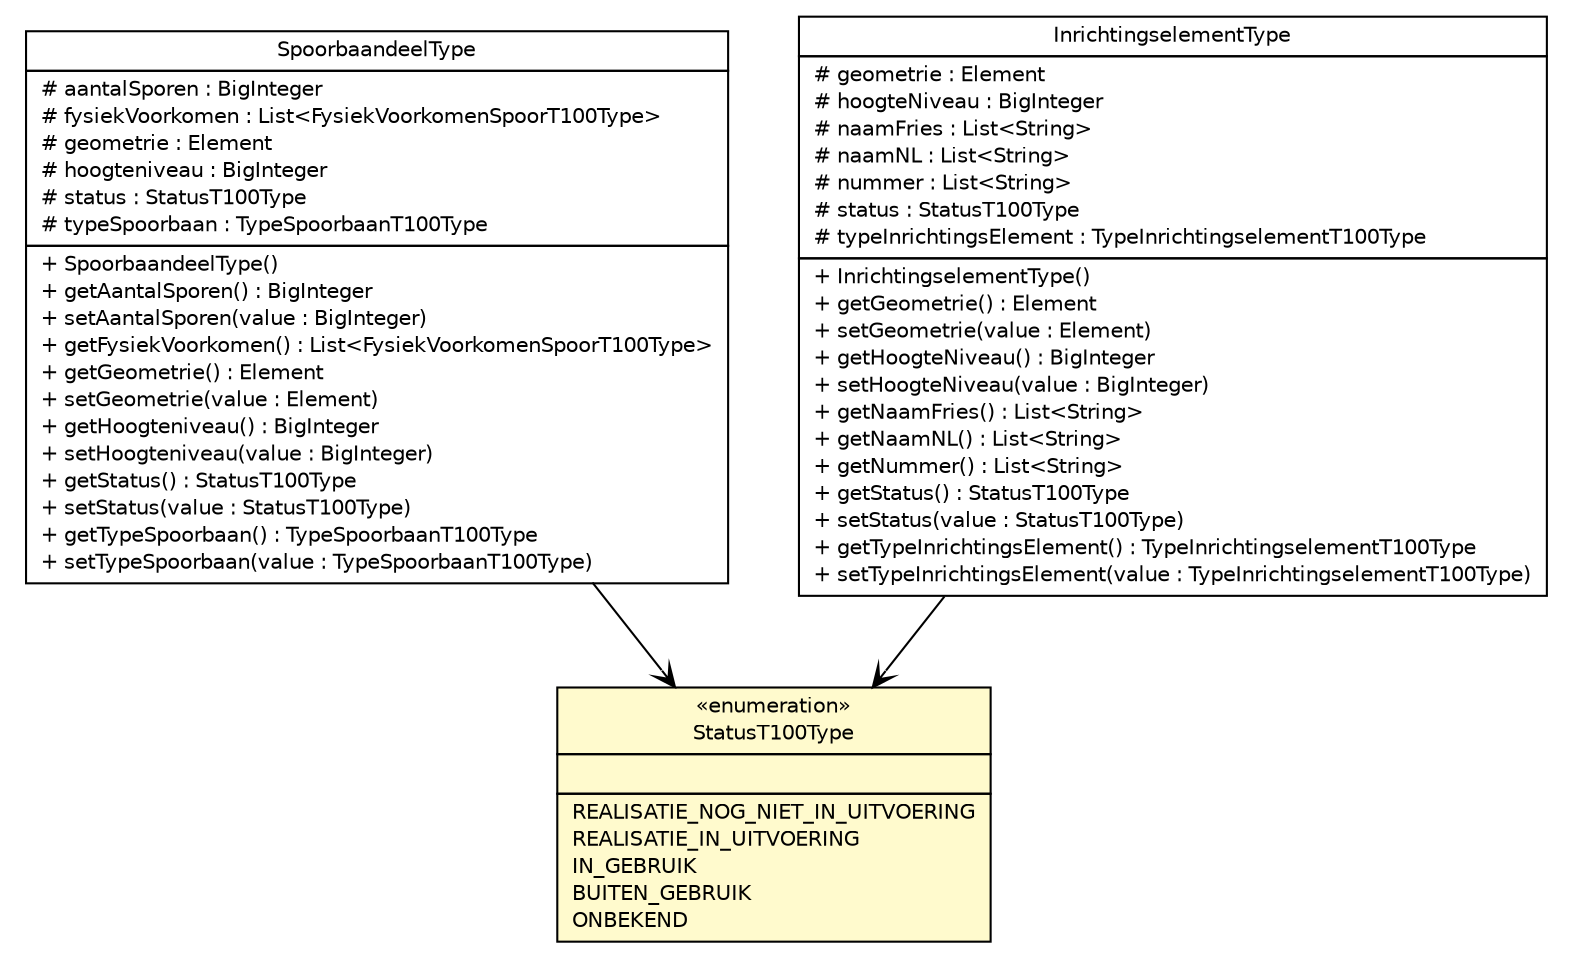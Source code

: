 #!/usr/local/bin/dot
#
# Class diagram 
# Generated by UMLGraph version R5_6-24-gf6e263 (http://www.umlgraph.org/)
#

digraph G {
	edge [fontname="Helvetica",fontsize=10,labelfontname="Helvetica",labelfontsize=10];
	node [fontname="Helvetica",fontsize=10,shape=plaintext];
	nodesep=0.25;
	ranksep=0.5;
	// nl.b3p.topnl.top100nl.SpoorbaandeelType
	c31930 [label=<<table title="nl.b3p.topnl.top100nl.SpoorbaandeelType" border="0" cellborder="1" cellspacing="0" cellpadding="2" port="p" href="./SpoorbaandeelType.html">
		<tr><td><table border="0" cellspacing="0" cellpadding="1">
<tr><td align="center" balign="center"> SpoorbaandeelType </td></tr>
		</table></td></tr>
		<tr><td><table border="0" cellspacing="0" cellpadding="1">
<tr><td align="left" balign="left"> # aantalSporen : BigInteger </td></tr>
<tr><td align="left" balign="left"> # fysiekVoorkomen : List&lt;FysiekVoorkomenSpoorT100Type&gt; </td></tr>
<tr><td align="left" balign="left"> # geometrie : Element </td></tr>
<tr><td align="left" balign="left"> # hoogteniveau : BigInteger </td></tr>
<tr><td align="left" balign="left"> # status : StatusT100Type </td></tr>
<tr><td align="left" balign="left"> # typeSpoorbaan : TypeSpoorbaanT100Type </td></tr>
		</table></td></tr>
		<tr><td><table border="0" cellspacing="0" cellpadding="1">
<tr><td align="left" balign="left"> + SpoorbaandeelType() </td></tr>
<tr><td align="left" balign="left"> + getAantalSporen() : BigInteger </td></tr>
<tr><td align="left" balign="left"> + setAantalSporen(value : BigInteger) </td></tr>
<tr><td align="left" balign="left"> + getFysiekVoorkomen() : List&lt;FysiekVoorkomenSpoorT100Type&gt; </td></tr>
<tr><td align="left" balign="left"> + getGeometrie() : Element </td></tr>
<tr><td align="left" balign="left"> + setGeometrie(value : Element) </td></tr>
<tr><td align="left" balign="left"> + getHoogteniveau() : BigInteger </td></tr>
<tr><td align="left" balign="left"> + setHoogteniveau(value : BigInteger) </td></tr>
<tr><td align="left" balign="left"> + getStatus() : StatusT100Type </td></tr>
<tr><td align="left" balign="left"> + setStatus(value : StatusT100Type) </td></tr>
<tr><td align="left" balign="left"> + getTypeSpoorbaan() : TypeSpoorbaanT100Type </td></tr>
<tr><td align="left" balign="left"> + setTypeSpoorbaan(value : TypeSpoorbaanT100Type) </td></tr>
		</table></td></tr>
		</table>>, URL="./SpoorbaandeelType.html", fontname="Helvetica", fontcolor="black", fontsize=10.0];
	// nl.b3p.topnl.top100nl.StatusT100Type
	c31942 [label=<<table title="nl.b3p.topnl.top100nl.StatusT100Type" border="0" cellborder="1" cellspacing="0" cellpadding="2" port="p" bgcolor="lemonChiffon" href="./StatusT100Type.html">
		<tr><td><table border="0" cellspacing="0" cellpadding="1">
<tr><td align="center" balign="center"> &#171;enumeration&#187; </td></tr>
<tr><td align="center" balign="center"> StatusT100Type </td></tr>
		</table></td></tr>
		<tr><td><table border="0" cellspacing="0" cellpadding="1">
<tr><td align="left" balign="left">  </td></tr>
		</table></td></tr>
		<tr><td><table border="0" cellspacing="0" cellpadding="1">
<tr><td align="left" balign="left"> REALISATIE_NOG_NIET_IN_UITVOERING </td></tr>
<tr><td align="left" balign="left"> REALISATIE_IN_UITVOERING </td></tr>
<tr><td align="left" balign="left"> IN_GEBRUIK </td></tr>
<tr><td align="left" balign="left"> BUITEN_GEBRUIK </td></tr>
<tr><td align="left" balign="left"> ONBEKEND </td></tr>
		</table></td></tr>
		</table>>, URL="./StatusT100Type.html", fontname="Helvetica", fontcolor="black", fontsize=10.0];
	// nl.b3p.topnl.top100nl.InrichtingselementType
	c31946 [label=<<table title="nl.b3p.topnl.top100nl.InrichtingselementType" border="0" cellborder="1" cellspacing="0" cellpadding="2" port="p" href="./InrichtingselementType.html">
		<tr><td><table border="0" cellspacing="0" cellpadding="1">
<tr><td align="center" balign="center"> InrichtingselementType </td></tr>
		</table></td></tr>
		<tr><td><table border="0" cellspacing="0" cellpadding="1">
<tr><td align="left" balign="left"> # geometrie : Element </td></tr>
<tr><td align="left" balign="left"> # hoogteNiveau : BigInteger </td></tr>
<tr><td align="left" balign="left"> # naamFries : List&lt;String&gt; </td></tr>
<tr><td align="left" balign="left"> # naamNL : List&lt;String&gt; </td></tr>
<tr><td align="left" balign="left"> # nummer : List&lt;String&gt; </td></tr>
<tr><td align="left" balign="left"> # status : StatusT100Type </td></tr>
<tr><td align="left" balign="left"> # typeInrichtingsElement : TypeInrichtingselementT100Type </td></tr>
		</table></td></tr>
		<tr><td><table border="0" cellspacing="0" cellpadding="1">
<tr><td align="left" balign="left"> + InrichtingselementType() </td></tr>
<tr><td align="left" balign="left"> + getGeometrie() : Element </td></tr>
<tr><td align="left" balign="left"> + setGeometrie(value : Element) </td></tr>
<tr><td align="left" balign="left"> + getHoogteNiveau() : BigInteger </td></tr>
<tr><td align="left" balign="left"> + setHoogteNiveau(value : BigInteger) </td></tr>
<tr><td align="left" balign="left"> + getNaamFries() : List&lt;String&gt; </td></tr>
<tr><td align="left" balign="left"> + getNaamNL() : List&lt;String&gt; </td></tr>
<tr><td align="left" balign="left"> + getNummer() : List&lt;String&gt; </td></tr>
<tr><td align="left" balign="left"> + getStatus() : StatusT100Type </td></tr>
<tr><td align="left" balign="left"> + setStatus(value : StatusT100Type) </td></tr>
<tr><td align="left" balign="left"> + getTypeInrichtingsElement() : TypeInrichtingselementT100Type </td></tr>
<tr><td align="left" balign="left"> + setTypeInrichtingsElement(value : TypeInrichtingselementT100Type) </td></tr>
		</table></td></tr>
		</table>>, URL="./InrichtingselementType.html", fontname="Helvetica", fontcolor="black", fontsize=10.0];
	// nl.b3p.topnl.top100nl.SpoorbaandeelType NAVASSOC nl.b3p.topnl.top100nl.StatusT100Type
	c31930:p -> c31942:p [taillabel="", label="", headlabel="", fontname="Helvetica", fontcolor="black", fontsize=10.0, color="black", arrowhead=open];
	// nl.b3p.topnl.top100nl.InrichtingselementType NAVASSOC nl.b3p.topnl.top100nl.StatusT100Type
	c31946:p -> c31942:p [taillabel="", label="", headlabel="", fontname="Helvetica", fontcolor="black", fontsize=10.0, color="black", arrowhead=open];
}

